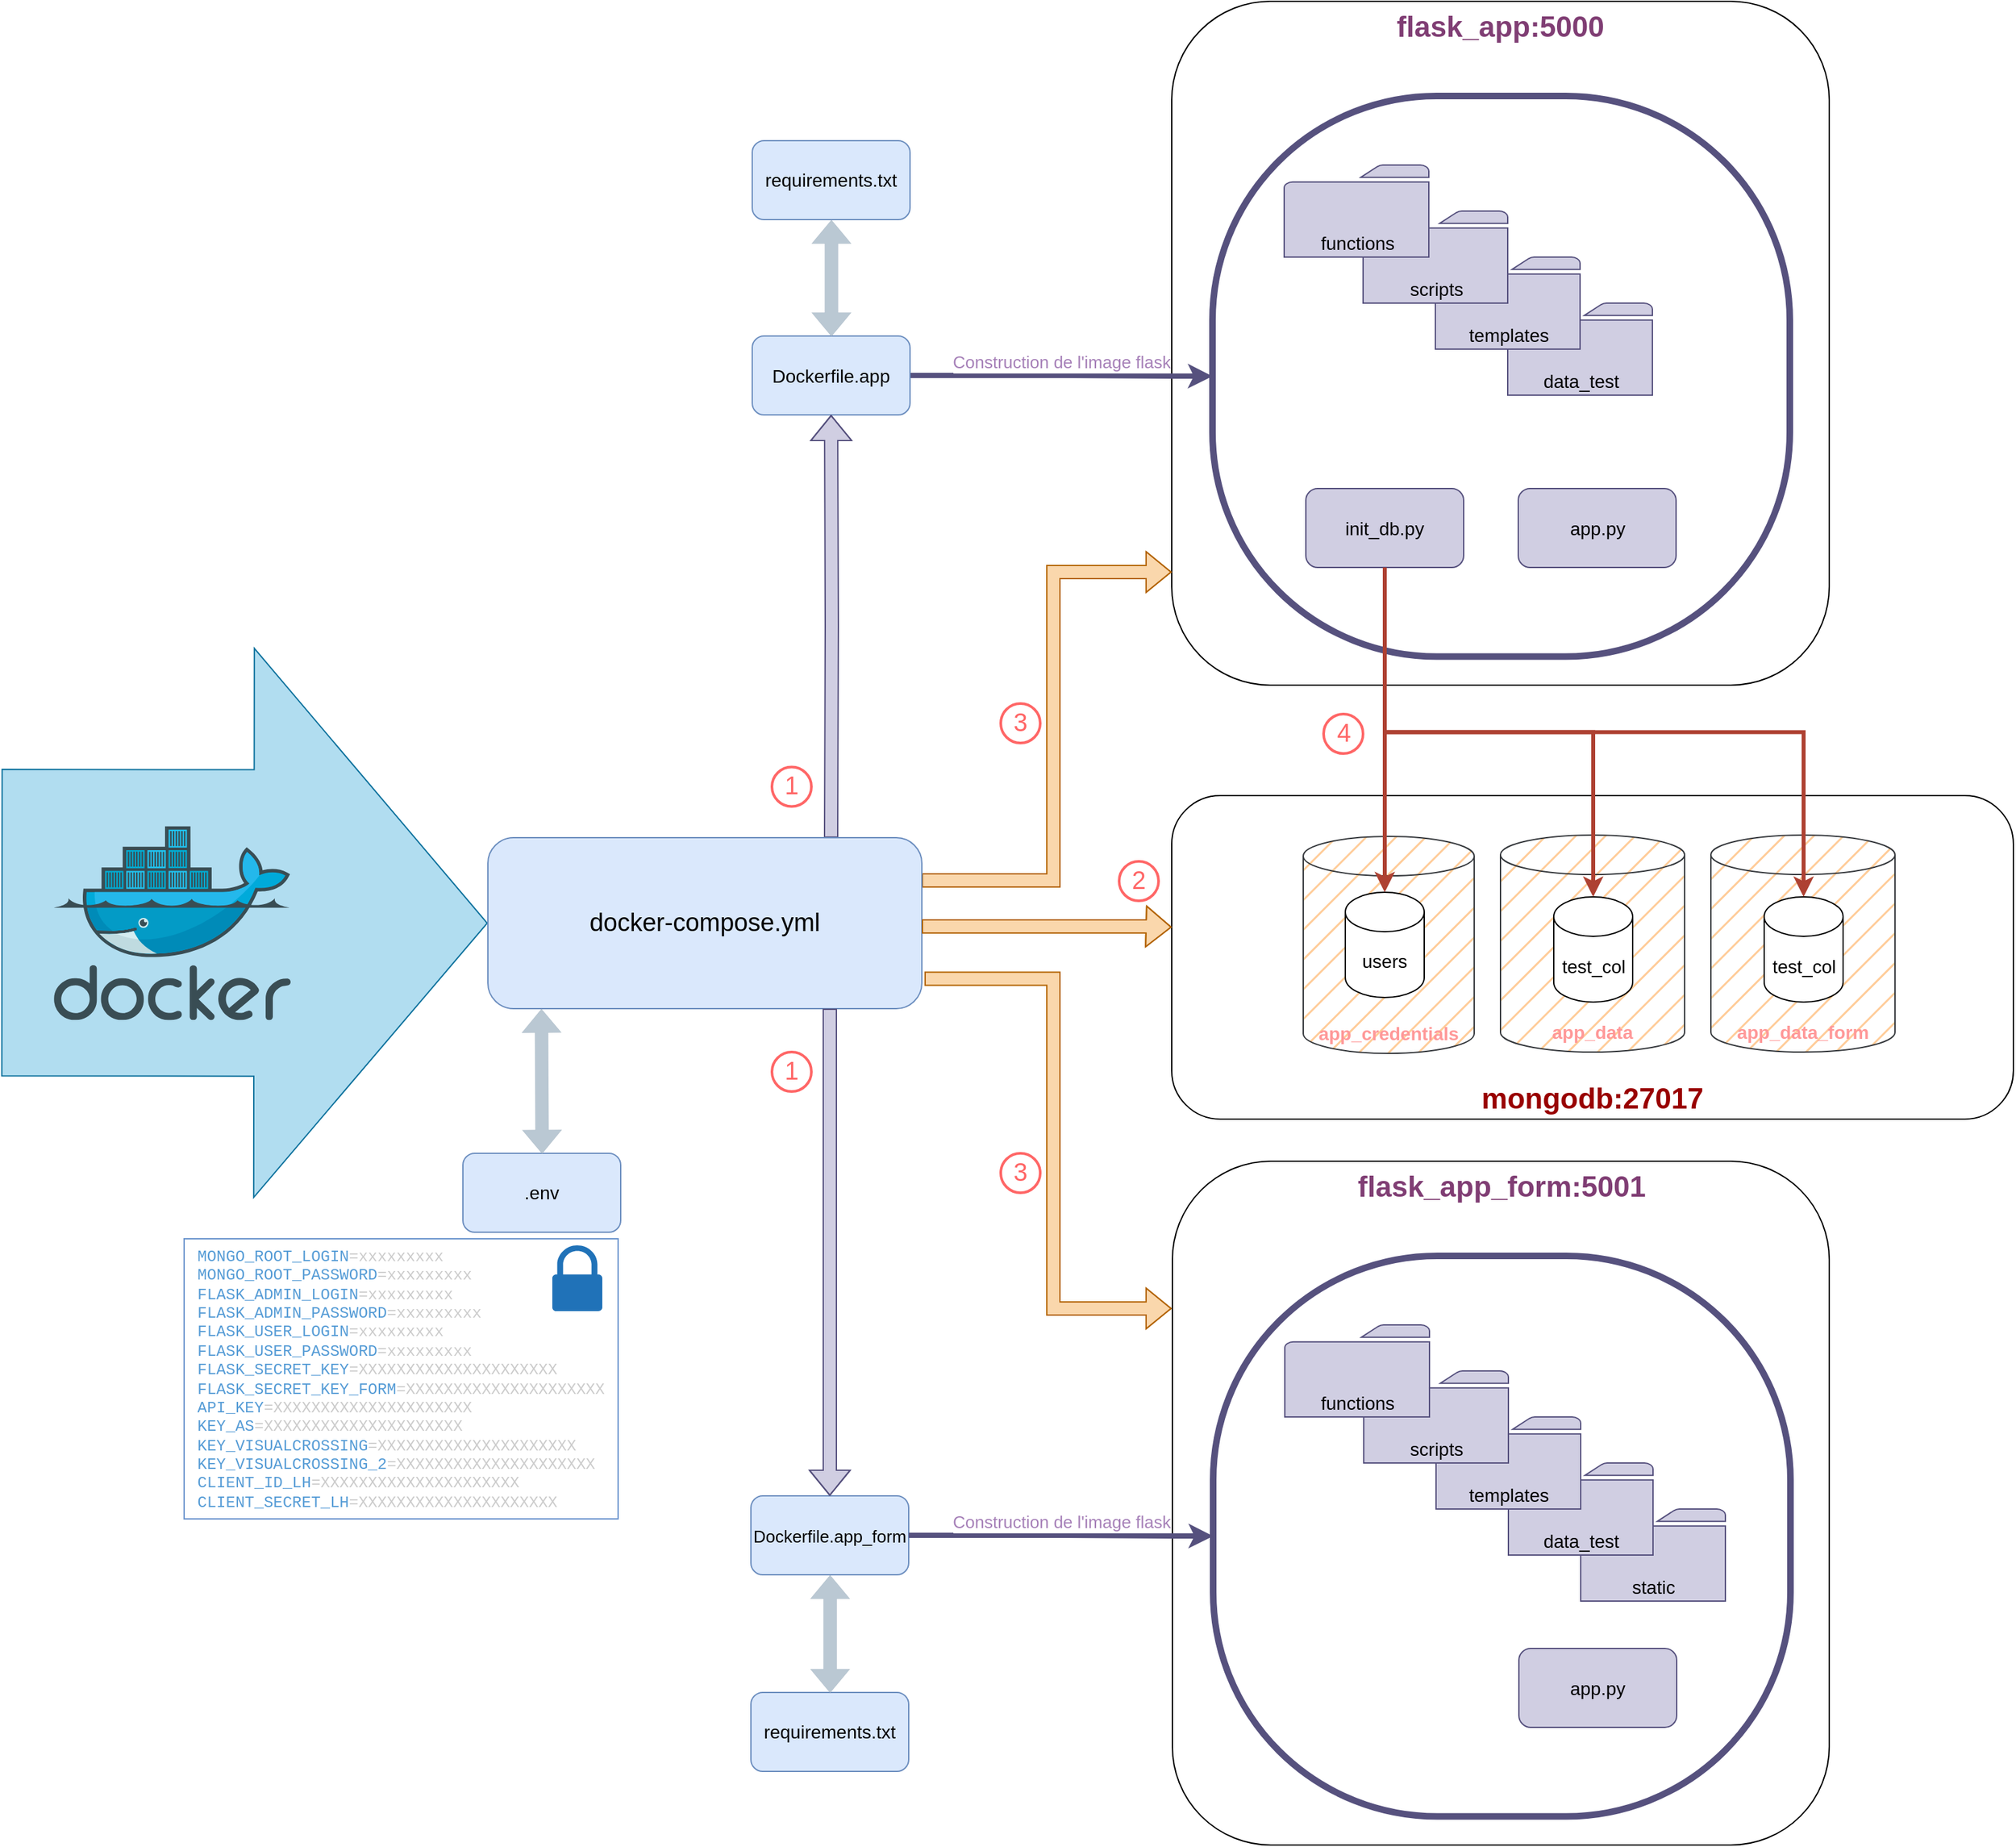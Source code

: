 <mxfile version="24.8.3">
  <diagram id="_Zeu2Und_BIN9iEwyCzT" name="Page-1">
    <mxGraphModel dx="1025" dy="2745" grid="1" gridSize="10" guides="1" tooltips="1" connect="1" arrows="1" fold="1" page="1" pageScale="1" pageWidth="1600" pageHeight="1200" math="0" shadow="0">
      <root>
        <mxCell id="0" />
        <mxCell id="1" parent="0" />
        <mxCell id="UZDIXkim0CPDH5q4cRDU-2" value="&lt;b&gt;&lt;font color=&quot;#990000&quot; style=&quot;font-size: 22px;&quot;&gt;mongodb:27017&lt;/font&gt;&lt;/b&gt;" style="rounded=1;whiteSpace=wrap;html=1;verticalAlign=bottom;" vertex="1" parent="1">
          <mxGeometry x="2500" y="384" width="640" height="246" as="geometry" />
        </mxCell>
        <mxCell id="UZDIXkim0CPDH5q4cRDU-3" value="&lt;b style=&quot;font-size: 14px;&quot;&gt;&lt;font color=&quot;#ff9999&quot; style=&quot;font-size: 14px;&quot;&gt;app_data&lt;/font&gt;&lt;/b&gt;" style="shape=cylinder3;whiteSpace=wrap;html=1;boundedLbl=1;backgroundOutline=1;size=15;verticalAlign=bottom;fillColor=#ffcc99;strokeColor=#36393d;fillStyle=hatch;fontSize=14;" vertex="1" parent="1">
          <mxGeometry x="2750" y="414" width="140" height="165" as="geometry" />
        </mxCell>
        <mxCell id="UZDIXkim0CPDH5q4cRDU-4" value="&lt;b style=&quot;&quot;&gt;&lt;font color=&quot;#803e74&quot; style=&quot;font-size: 22px;&quot;&gt;flask_app:5000&lt;/font&gt;&lt;/b&gt;" style="rounded=1;whiteSpace=wrap;html=1;verticalAlign=top;" vertex="1" parent="1">
          <mxGeometry x="2500" y="-220" width="500" height="520" as="geometry" />
        </mxCell>
        <mxCell id="_a0-ylE22l1Moyt0WqdU-58" value="" style="shape=flexArrow;endArrow=classic;html=1;rounded=0;endWidth=183.478;endSize=58.783;width=233.043;fillColor=#b1ddf0;strokeColor=#10739e;entryX=0;entryY=0.5;entryDx=0;entryDy=0;" parent="1" edge="1">
          <mxGeometry width="50" height="50" relative="1" as="geometry">
            <mxPoint x="1610" y="480.57" as="sourcePoint" />
            <mxPoint x="1980" y="481" as="targetPoint" />
          </mxGeometry>
        </mxCell>
        <mxCell id="_a0-ylE22l1Moyt0WqdU-50" value="" style="rounded=1;whiteSpace=wrap;html=1;glass=0;arcSize=40;fillColor=none;strokeColor=#56517e;strokeWidth=5;" parent="1" vertex="1">
          <mxGeometry x="2531" y="-148" width="439" height="426.25" as="geometry" />
        </mxCell>
        <mxCell id="_a0-ylE22l1Moyt0WqdU-1" value="" style="image;sketch=0;aspect=fixed;html=1;points=[];align=center;fontSize=12;image=img/lib/mscae/Docker.svg;" parent="1" vertex="1">
          <mxGeometry x="1650" y="407.2" width="180" height="147.6" as="geometry" />
        </mxCell>
        <mxCell id="_a0-ylE22l1Moyt0WqdU-3" value="&lt;b style=&quot;font-size: 14px;&quot;&gt;&lt;font color=&quot;#ff9999&quot; style=&quot;font-size: 14px;&quot;&gt;app_credentials&lt;/font&gt;&lt;/b&gt;" style="shape=cylinder3;whiteSpace=wrap;html=1;boundedLbl=1;backgroundOutline=1;size=15;verticalAlign=bottom;fillColor=#ffcc99;strokeColor=#36393d;fillStyle=hatch;fontSize=14;" parent="1" vertex="1">
          <mxGeometry x="2600" y="415" width="130" height="165" as="geometry" />
        </mxCell>
        <mxCell id="_a0-ylE22l1Moyt0WqdU-5" value="users" style="shape=cylinder3;whiteSpace=wrap;html=1;boundedLbl=1;backgroundOutline=1;size=15;fontSize=14;" parent="1" vertex="1">
          <mxGeometry x="2632" y="457.5" width="60" height="80" as="geometry" />
        </mxCell>
        <mxCell id="_a0-ylE22l1Moyt0WqdU-51" value="Construction de l&#39;image flask" style="edgeStyle=orthogonalEdgeStyle;rounded=0;orthogonalLoop=1;jettySize=auto;html=1;entryX=0;entryY=0.5;entryDx=0;entryDy=0;fillColor=#d0cee2;strokeColor=#56517e;strokeWidth=4;verticalAlign=bottom;fontColor=#A680B8;fontSize=13;" parent="1" source="_a0-ylE22l1Moyt0WqdU-12" target="_a0-ylE22l1Moyt0WqdU-50" edge="1">
          <mxGeometry relative="1" as="geometry" />
        </mxCell>
        <mxCell id="_a0-ylE22l1Moyt0WqdU-12" value="Dockerfile.app" style="rounded=1;whiteSpace=wrap;html=1;fillColor=#dae8fc;strokeColor=#6c8ebf;fontSize=14;" parent="1" vertex="1">
          <mxGeometry x="2181" y="34.5" width="120" height="60" as="geometry" />
        </mxCell>
        <mxCell id="_a0-ylE22l1Moyt0WqdU-13" value="init_db.py" style="rounded=1;whiteSpace=wrap;html=1;fillColor=#d0cee2;strokeColor=#56517e;fontSize=14;" parent="1" vertex="1">
          <mxGeometry x="2602" y="150.5" width="120" height="60" as="geometry" />
        </mxCell>
        <mxCell id="_a0-ylE22l1Moyt0WqdU-14" value="app.py" style="rounded=1;whiteSpace=wrap;html=1;fillColor=#d0cee2;strokeColor=#56517e;fontSize=14;" parent="1" vertex="1">
          <mxGeometry x="2763.5" y="150.5" width="120" height="60" as="geometry" />
        </mxCell>
        <mxCell id="_a0-ylE22l1Moyt0WqdU-15" value=".env" style="rounded=1;whiteSpace=wrap;html=1;fillColor=#dae8fc;strokeColor=#6c8ebf;fontSize=14;" parent="1" vertex="1">
          <mxGeometry x="1961" y="656" width="120" height="60" as="geometry" />
        </mxCell>
        <mxCell id="_a0-ylE22l1Moyt0WqdU-16" value="requirements.txt" style="rounded=1;whiteSpace=wrap;html=1;fillColor=#dae8fc;strokeColor=#6c8ebf;fontSize=14;" parent="1" vertex="1">
          <mxGeometry x="2181" y="-114" width="120" height="60" as="geometry" />
        </mxCell>
        <mxCell id="_a0-ylE22l1Moyt0WqdU-19" style="edgeStyle=orthogonalEdgeStyle;rounded=0;orthogonalLoop=1;jettySize=auto;html=1;curved=1;shape=flexArrow;fontSize=14;exitX=1;exitY=0.25;exitDx=0;exitDy=0;fillColor=#fad7ac;strokeColor=#b46504;" parent="1" source="_a0-ylE22l1Moyt0WqdU-17" target="UZDIXkim0CPDH5q4cRDU-4" edge="1">
          <mxGeometry relative="1" as="geometry">
            <Array as="points">
              <mxPoint x="2410" y="449" />
              <mxPoint x="2410" y="214" />
            </Array>
            <mxPoint x="2490" y="291" as="targetPoint" />
          </mxGeometry>
        </mxCell>
        <mxCell id="_a0-ylE22l1Moyt0WqdU-46" style="edgeStyle=orthogonalEdgeStyle;rounded=0;orthogonalLoop=1;jettySize=auto;html=1;entryX=0.5;entryY=1;entryDx=0;entryDy=0;fillColor=#d0cee2;strokeColor=#56517e;strokeWidth=1;shape=flexArrow;" parent="1" target="_a0-ylE22l1Moyt0WqdU-12" edge="1">
          <mxGeometry relative="1" as="geometry">
            <mxPoint x="2241" y="416" as="sourcePoint" />
          </mxGeometry>
        </mxCell>
        <mxCell id="_a0-ylE22l1Moyt0WqdU-17" value="docker-compose.yml" style="rounded=1;whiteSpace=wrap;html=1;fillColor=#dae8fc;strokeColor=#6c8ebf;fontSize=19;" parent="1" vertex="1">
          <mxGeometry x="1980" y="416" width="330" height="130" as="geometry" />
        </mxCell>
        <mxCell id="_a0-ylE22l1Moyt0WqdU-22" style="edgeStyle=orthogonalEdgeStyle;rounded=0;orthogonalLoop=1;jettySize=auto;html=1;entryX=0.5;entryY=0;entryDx=0;entryDy=0;entryPerimeter=0;strokeWidth=3;fillColor=#fad9d5;strokeColor=#ae4132;" parent="1" source="_a0-ylE22l1Moyt0WqdU-13" target="_a0-ylE22l1Moyt0WqdU-5" edge="1">
          <mxGeometry relative="1" as="geometry" />
        </mxCell>
        <mxCell id="_a0-ylE22l1Moyt0WqdU-25" value="&lt;font style=&quot;font-size: 19px;&quot;&gt;2&lt;/font&gt;" style="ellipse;whiteSpace=wrap;html=1;aspect=fixed;fillColor=none;strokeWidth=2;strokeColor=#FF6666;fontColor=#FF6666;fontSize=19;" parent="1" vertex="1">
          <mxGeometry x="2460" y="434" width="30" height="30" as="geometry" />
        </mxCell>
        <mxCell id="_a0-ylE22l1Moyt0WqdU-28" value="&lt;font style=&quot;font-size: 19px;&quot;&gt;3&lt;/font&gt;" style="ellipse;whiteSpace=wrap;html=1;aspect=fixed;fillColor=none;strokeWidth=2;strokeColor=#FF6666;fontColor=#FF6666;fontSize=19;" parent="1" vertex="1">
          <mxGeometry x="2370" y="314" width="30" height="30" as="geometry" />
        </mxCell>
        <mxCell id="_a0-ylE22l1Moyt0WqdU-41" value="&lt;font style=&quot;font-size: 14px;&quot;&gt;data_test&lt;/font&gt;" style="sketch=0;pointerEvents=1;shadow=0;dashed=0;html=1;strokeColor=#56517e;labelPosition=center;verticalLabelPosition=middle;verticalAlign=bottom;outlineConnect=0;align=center;shape=mxgraph.office.concepts.folder;fillColor=#d0cee2;fontSize=15;" parent="1" vertex="1">
          <mxGeometry x="2755.5" y="9.5" width="110" height="70" as="geometry" />
        </mxCell>
        <mxCell id="_a0-ylE22l1Moyt0WqdU-42" value="&lt;span style=&quot;font-size: 14px;&quot;&gt;templates&lt;/span&gt;" style="sketch=0;pointerEvents=1;shadow=0;dashed=0;html=1;strokeColor=#56517e;labelPosition=center;verticalLabelPosition=middle;verticalAlign=bottom;outlineConnect=0;align=center;shape=mxgraph.office.concepts.folder;fillColor=#d0cee2;fontSize=15;" parent="1" vertex="1">
          <mxGeometry x="2700.5" y="-25.5" width="110" height="70" as="geometry" />
        </mxCell>
        <mxCell id="_a0-ylE22l1Moyt0WqdU-43" value="&lt;span style=&quot;font-size: 14px;&quot;&gt;scripts&lt;/span&gt;" style="sketch=0;pointerEvents=1;shadow=0;dashed=0;html=1;strokeColor=#56517e;labelPosition=center;verticalLabelPosition=middle;verticalAlign=bottom;outlineConnect=0;align=center;shape=mxgraph.office.concepts.folder;fillColor=#d0cee2;fontSize=15;" parent="1" vertex="1">
          <mxGeometry x="2645.5" y="-60.5" width="110" height="70" as="geometry" />
        </mxCell>
        <mxCell id="_a0-ylE22l1Moyt0WqdU-44" value="&lt;font style=&quot;font-size: 14px;&quot;&gt;functions&lt;/font&gt;" style="sketch=0;pointerEvents=1;shadow=0;dashed=0;html=1;strokeColor=#56517e;labelPosition=center;verticalLabelPosition=middle;verticalAlign=bottom;outlineConnect=0;align=center;shape=mxgraph.office.concepts.folder;fillColor=#d0cee2;fontSize=15;" parent="1" vertex="1">
          <mxGeometry x="2585.5" y="-95.5" width="110" height="70" as="geometry" />
        </mxCell>
        <mxCell id="_a0-ylE22l1Moyt0WqdU-48" value="" style="endArrow=classic;startArrow=classic;html=1;rounded=0;entryX=0.5;entryY=1;entryDx=0;entryDy=0;exitX=0.5;exitY=0;exitDx=0;exitDy=0;fillColor=#bac8d3;strokeColor=#23445d;strokeWidth=0;shape=flexArrow;" parent="1" source="_a0-ylE22l1Moyt0WqdU-12" target="_a0-ylE22l1Moyt0WqdU-16" edge="1">
          <mxGeometry width="50" height="50" relative="1" as="geometry">
            <mxPoint x="2326" y="43.5" as="sourcePoint" />
            <mxPoint x="2376" y="-6.5" as="targetPoint" />
          </mxGeometry>
        </mxCell>
        <mxCell id="_a0-ylE22l1Moyt0WqdU-52" value="" style="endArrow=classic;startArrow=classic;html=1;rounded=0;entryX=0.75;entryY=1;entryDx=0;entryDy=0;exitX=0.5;exitY=0;exitDx=0;exitDy=0;fillColor=#bac8d3;strokeColor=#23445d;strokeWidth=0;shape=flexArrow;" parent="1" source="_a0-ylE22l1Moyt0WqdU-15" edge="1">
          <mxGeometry width="50" height="50" relative="1" as="geometry">
            <mxPoint x="2053" y="666" as="sourcePoint" />
            <mxPoint x="2020.5" y="546" as="targetPoint" />
          </mxGeometry>
        </mxCell>
        <mxCell id="_a0-ylE22l1Moyt0WqdU-53" value="&lt;font style=&quot;font-size: 19px;&quot;&gt;1&lt;/font&gt;" style="ellipse;whiteSpace=wrap;html=1;aspect=fixed;fillColor=none;strokeWidth=2;strokeColor=#FF6666;fontColor=#FF6666;fontSize=19;" parent="1" vertex="1">
          <mxGeometry x="2196" y="362.25" width="30" height="30" as="geometry" />
        </mxCell>
        <mxCell id="_a0-ylE22l1Moyt0WqdU-56" value="&lt;font style=&quot;font-size: 19px;&quot;&gt;4&lt;/font&gt;" style="ellipse;whiteSpace=wrap;html=1;aspect=fixed;fillColor=none;strokeWidth=2;strokeColor=#FF6666;fontColor=#FF6666;fontSize=19;" parent="1" vertex="1">
          <mxGeometry x="2615.5" y="322" width="30" height="30" as="geometry" />
        </mxCell>
        <mxCell id="_a0-ylE22l1Moyt0WqdU-66" value="&lt;div style=&quot;color: rgb(204, 204, 204); font-family: Consolas, &amp;quot;Courier New&amp;quot;, monospace; text-align: left; white-space: pre;&quot;&gt;&lt;font style=&quot;font-size: 12px;&quot;&gt;&lt;span style=&quot;color: rgb(86, 156, 214);&quot;&gt;MONGO_ROOT_LOGIN&lt;/span&gt;=xxxxxxxxx&lt;/font&gt;&lt;/div&gt;&lt;div style=&quot;color: rgb(204, 204, 204); font-family: Consolas, &amp;quot;Courier New&amp;quot;, monospace; text-align: left; white-space: pre;&quot;&gt;&lt;font style=&quot;font-size: 12px;&quot;&gt;&lt;span style=&quot;color: rgb(86, 156, 214);&quot;&gt;MONGO_ROOT_PASSWORD&lt;/span&gt;=&lt;/font&gt;&lt;span style=&quot;background-color: initial;&quot;&gt;xxxxxxxxx&lt;/span&gt;&lt;/div&gt;&lt;div style=&quot;color: rgb(204, 204, 204); font-family: Consolas, &amp;quot;Courier New&amp;quot;, monospace; text-align: left; white-space: pre;&quot;&gt;&lt;font style=&quot;font-size: 12px;&quot;&gt;&lt;span style=&quot;color: rgb(86, 156, 214);&quot;&gt;FLASK_ADMIN_LOGIN&lt;/span&gt;=&lt;/font&gt;&lt;span style=&quot;background-color: initial;&quot;&gt;xxxxxxxxx&lt;/span&gt;&lt;/div&gt;&lt;div style=&quot;color: rgb(204, 204, 204); font-family: Consolas, &amp;quot;Courier New&amp;quot;, monospace; text-align: left; white-space: pre;&quot;&gt;&lt;font style=&quot;font-size: 12px;&quot;&gt;&lt;span style=&quot;color: rgb(86, 156, 214);&quot;&gt;FLASK_ADMIN_PASSWORD&lt;/span&gt;=&lt;/font&gt;&lt;span style=&quot;background-color: initial;&quot;&gt;xxxxxxxxx&lt;/span&gt;&lt;/div&gt;&lt;div style=&quot;color: rgb(204, 204, 204); font-family: Consolas, &amp;quot;Courier New&amp;quot;, monospace; text-align: left; white-space: pre;&quot;&gt;&lt;font style=&quot;font-size: 12px;&quot;&gt;&lt;span style=&quot;color: rgb(86, 156, 214);&quot;&gt;FLASK_USER_LOGIN&lt;/span&gt;=&lt;/font&gt;&lt;span style=&quot;background-color: initial;&quot;&gt;xxxxxxxxx&lt;/span&gt;&lt;/div&gt;&lt;div style=&quot;color: rgb(204, 204, 204); font-family: Consolas, &amp;quot;Courier New&amp;quot;, monospace; text-align: left; white-space: pre;&quot;&gt;&lt;font style=&quot;background-color: initial; text-align: center;&quot;&gt;&lt;span style=&quot;color: rgb(86, 156, 214);&quot;&gt;FLASK_USER_PASSWORD&lt;/span&gt;=&lt;/font&gt;&lt;span style=&quot;background-color: initial; text-align: center;&quot;&gt;xxxxxxxxx&lt;/span&gt;&lt;/div&gt;&lt;div style=&quot;color: rgb(204, 204, 204); font-family: Consolas, &amp;quot;Courier New&amp;quot;, monospace; white-space: pre;&quot;&gt;&lt;div style=&quot;text-align: left;&quot;&gt;&lt;font style=&quot;font-size: 12px;&quot;&gt;&lt;span style=&quot;color: rgb(86, 156, 214);&quot;&gt;FLASK_SECRET_KEY&lt;/span&gt;=&lt;/font&gt;&lt;span style=&quot;background-color: initial;&quot;&gt;XXXXXXXXXXXXXXXXXXXXX&lt;/span&gt;&lt;/div&gt;&lt;div style=&quot;text-align: left;&quot;&gt;&lt;font style=&quot;font-size: 12px;&quot;&gt;&lt;span style=&quot;color: rgb(86, 156, 214);&quot;&gt;FLASK_SECRET_KEY_FORM&lt;/span&gt;=&lt;/font&gt;&lt;span style=&quot;background-color: initial;&quot;&gt;XXXXXXXXXXXXXXXXXXXXX&lt;/span&gt;&lt;/div&gt;&lt;div style=&quot;text-align: left;&quot;&gt;&lt;font style=&quot;font-size: 12px;&quot;&gt;&lt;span style=&quot;color: rgb(86, 156, 214);&quot;&gt;API_KEY&lt;/span&gt;=&lt;/font&gt;&lt;span style=&quot;background-color: initial;&quot;&gt;XXXXXXXXXXXXXXXXXXXXX&lt;/span&gt;&lt;/div&gt;&lt;span style=&quot;background-color: initial;&quot;&gt;&lt;font style=&quot;font-size: 12px;&quot;&gt;&lt;/font&gt;&lt;/span&gt;&lt;/div&gt;&lt;div style=&quot;color: rgb(204, 204, 204); font-family: Consolas, &amp;quot;Courier New&amp;quot;, monospace; text-align: left; white-space: pre;&quot;&gt;&lt;font style=&quot;font-size: 12px;&quot;&gt;&lt;span style=&quot;color: rgb(86, 156, 214);&quot;&gt;KEY_AS&lt;/span&gt;=XXXXXXXXXXXXXXXXXXXXX&lt;/font&gt;&lt;/div&gt;&lt;div style=&quot;color: rgb(204, 204, 204); font-family: Consolas, &amp;quot;Courier New&amp;quot;, monospace; text-align: left; white-space: pre;&quot;&gt;&lt;font style=&quot;font-size: 12px;&quot;&gt;&lt;span style=&quot;color: rgb(86, 156, 214);&quot;&gt;KEY_VISUALCROSSING&lt;/span&gt;=&lt;/font&gt;&lt;span style=&quot;background-color: initial;&quot;&gt;XXXXXXXXXXXXXXXXXXXXX&lt;/span&gt;&lt;/div&gt;&lt;div style=&quot;color: rgb(204, 204, 204); font-family: Consolas, &amp;quot;Courier New&amp;quot;, monospace; text-align: left; white-space: pre;&quot;&gt;&lt;font style=&quot;font-size: 12px;&quot;&gt;&lt;span style=&quot;color: rgb(86, 156, 214);&quot;&gt;KEY_VISUALCROSSING_2&lt;/span&gt;=&lt;/font&gt;&lt;span style=&quot;background-color: initial;&quot;&gt;XXXXXXXXXXXXXXXXXXXXX&lt;/span&gt;&lt;/div&gt;&lt;div style=&quot;color: rgb(204, 204, 204); font-family: Consolas, &amp;quot;Courier New&amp;quot;, monospace; text-align: left; white-space: pre;&quot;&gt;&lt;font style=&quot;font-size: 12px;&quot;&gt;&lt;span style=&quot;color: rgb(86, 156, 214);&quot;&gt;CLIENT_ID_LH&lt;/span&gt;=&lt;/font&gt;&lt;span style=&quot;background-color: initial;&quot;&gt;XXXXXXXXXXXXXXXXXXXXX&lt;/span&gt;&lt;/div&gt;&lt;div style=&quot;color: rgb(204, 204, 204); font-family: Consolas, &amp;quot;Courier New&amp;quot;, monospace; text-align: left; white-space: pre;&quot;&gt;&lt;font style=&quot;font-size: 12px;&quot;&gt;&lt;span style=&quot;color: rgb(86, 156, 214);&quot;&gt;CLIENT_SECRET_LH&lt;/span&gt;=&lt;/font&gt;&lt;span style=&quot;background-color: initial;&quot;&gt;XXXXXXXXXXXXXXXXXXXXX&lt;/span&gt;&lt;/div&gt;" style="rounded=0;whiteSpace=wrap;html=1;strokeColor=#6c95ce;" parent="1" vertex="1">
          <mxGeometry x="1749" y="721" width="330" height="213" as="geometry" />
        </mxCell>
        <mxCell id="_a0-ylE22l1Moyt0WqdU-68" value="" style="sketch=0;pointerEvents=1;shadow=0;dashed=0;html=1;strokeColor=none;labelPosition=center;verticalLabelPosition=bottom;verticalAlign=top;outlineConnect=0;align=center;shape=mxgraph.office.security.lock_protected;fillColor=#2072B8;" parent="1" vertex="1">
          <mxGeometry x="2029" y="726" width="38" height="50" as="geometry" />
        </mxCell>
        <mxCell id="UZDIXkim0CPDH5q4cRDU-1" value="test_col" style="shape=cylinder3;whiteSpace=wrap;html=1;boundedLbl=1;backgroundOutline=1;size=15;fontSize=14;" vertex="1" parent="1">
          <mxGeometry x="2790.5" y="461" width="60" height="80" as="geometry" />
        </mxCell>
        <mxCell id="UZDIXkim0CPDH5q4cRDU-6" value="&lt;b style=&quot;&quot;&gt;&lt;font color=&quot;#803e74&quot; style=&quot;font-size: 22px;&quot;&gt;flask_app_form:5001&lt;/font&gt;&lt;/b&gt;" style="rounded=1;whiteSpace=wrap;html=1;verticalAlign=top;" vertex="1" parent="1">
          <mxGeometry x="2500.5" y="662" width="499.5" height="520" as="geometry" />
        </mxCell>
        <mxCell id="UZDIXkim0CPDH5q4cRDU-7" value="" style="rounded=1;whiteSpace=wrap;html=1;glass=0;arcSize=40;fillColor=none;strokeColor=#56517e;strokeWidth=5;" vertex="1" parent="1">
          <mxGeometry x="2531.5" y="734" width="439" height="426.25" as="geometry" />
        </mxCell>
        <mxCell id="UZDIXkim0CPDH5q4cRDU-9" value="app.py" style="rounded=1;whiteSpace=wrap;html=1;fillColor=#d0cee2;strokeColor=#56517e;fontSize=14;" vertex="1" parent="1">
          <mxGeometry x="2764" y="1032.5" width="120" height="60" as="geometry" />
        </mxCell>
        <mxCell id="UZDIXkim0CPDH5q4cRDU-10" value="&lt;font style=&quot;font-size: 14px;&quot;&gt;static&lt;/font&gt;" style="sketch=0;pointerEvents=1;shadow=0;dashed=0;html=1;strokeColor=#56517e;labelPosition=center;verticalLabelPosition=middle;verticalAlign=bottom;outlineConnect=0;align=center;shape=mxgraph.office.concepts.folder;fillColor=#d0cee2;fontSize=15;" vertex="1" parent="1">
          <mxGeometry x="2811" y="926.5" width="110" height="70" as="geometry" />
        </mxCell>
        <mxCell id="UZDIXkim0CPDH5q4cRDU-11" value="&lt;font style=&quot;font-size: 14px;&quot;&gt;data_test&lt;/font&gt;" style="sketch=0;pointerEvents=1;shadow=0;dashed=0;html=1;strokeColor=#56517e;labelPosition=center;verticalLabelPosition=middle;verticalAlign=bottom;outlineConnect=0;align=center;shape=mxgraph.office.concepts.folder;fillColor=#d0cee2;fontSize=15;" vertex="1" parent="1">
          <mxGeometry x="2756" y="891.5" width="110" height="70" as="geometry" />
        </mxCell>
        <mxCell id="UZDIXkim0CPDH5q4cRDU-12" value="&lt;span style=&quot;font-size: 14px;&quot;&gt;templates&lt;/span&gt;" style="sketch=0;pointerEvents=1;shadow=0;dashed=0;html=1;strokeColor=#56517e;labelPosition=center;verticalLabelPosition=middle;verticalAlign=bottom;outlineConnect=0;align=center;shape=mxgraph.office.concepts.folder;fillColor=#d0cee2;fontSize=15;" vertex="1" parent="1">
          <mxGeometry x="2701" y="856.5" width="110" height="70" as="geometry" />
        </mxCell>
        <mxCell id="UZDIXkim0CPDH5q4cRDU-13" value="&lt;span style=&quot;font-size: 14px;&quot;&gt;scripts&lt;/span&gt;" style="sketch=0;pointerEvents=1;shadow=0;dashed=0;html=1;strokeColor=#56517e;labelPosition=center;verticalLabelPosition=middle;verticalAlign=bottom;outlineConnect=0;align=center;shape=mxgraph.office.concepts.folder;fillColor=#d0cee2;fontSize=15;" vertex="1" parent="1">
          <mxGeometry x="2646" y="821.5" width="110" height="70" as="geometry" />
        </mxCell>
        <mxCell id="UZDIXkim0CPDH5q4cRDU-14" value="&lt;font style=&quot;font-size: 14px;&quot;&gt;functions&lt;/font&gt;" style="sketch=0;pointerEvents=1;shadow=0;dashed=0;html=1;strokeColor=#56517e;labelPosition=center;verticalLabelPosition=middle;verticalAlign=bottom;outlineConnect=0;align=center;shape=mxgraph.office.concepts.folder;fillColor=#d0cee2;fontSize=15;" vertex="1" parent="1">
          <mxGeometry x="2586" y="786.5" width="110" height="70" as="geometry" />
        </mxCell>
        <mxCell id="UZDIXkim0CPDH5q4cRDU-15" value="&lt;font style=&quot;font-size: 13px;&quot;&gt;Dockerfile.app_form&lt;/font&gt;" style="rounded=1;whiteSpace=wrap;html=1;fillColor=#dae8fc;strokeColor=#6c8ebf;fontSize=14;" vertex="1" parent="1">
          <mxGeometry x="2180" y="916.5" width="120" height="60" as="geometry" />
        </mxCell>
        <mxCell id="UZDIXkim0CPDH5q4cRDU-16" value="requirements.txt" style="rounded=1;whiteSpace=wrap;html=1;fillColor=#dae8fc;strokeColor=#6c8ebf;fontSize=14;" vertex="1" parent="1">
          <mxGeometry x="2180" y="1066" width="120" height="60" as="geometry" />
        </mxCell>
        <mxCell id="UZDIXkim0CPDH5q4cRDU-17" value="" style="endArrow=classic;startArrow=classic;html=1;rounded=0;entryX=0.5;entryY=1;entryDx=0;entryDy=0;exitX=0.5;exitY=0;exitDx=0;exitDy=0;fillColor=#bac8d3;strokeColor=#23445d;strokeWidth=0;shape=flexArrow;" edge="1" parent="1" source="UZDIXkim0CPDH5q4cRDU-16" target="UZDIXkim0CPDH5q4cRDU-15">
          <mxGeometry width="50" height="50" relative="1" as="geometry">
            <mxPoint x="2240.29" y="1065.5" as="sourcePoint" />
            <mxPoint x="2240.29" y="976.5" as="targetPoint" />
          </mxGeometry>
        </mxCell>
        <mxCell id="UZDIXkim0CPDH5q4cRDU-18" style="edgeStyle=orthogonalEdgeStyle;rounded=0;orthogonalLoop=1;jettySize=auto;html=1;fillColor=#d0cee2;strokeColor=#56517e;strokeWidth=1;shape=flexArrow;exitX=0.5;exitY=0;exitDx=0;exitDy=0;startArrow=block;endArrow=none;endFill=0;" edge="1" parent="1" source="UZDIXkim0CPDH5q4cRDU-15">
          <mxGeometry relative="1" as="geometry">
            <mxPoint x="2240" y="874" as="sourcePoint" />
            <mxPoint x="2240" y="546" as="targetPoint" />
          </mxGeometry>
        </mxCell>
        <mxCell id="UZDIXkim0CPDH5q4cRDU-19" value="Construction de l&#39;image flask" style="edgeStyle=orthogonalEdgeStyle;rounded=0;orthogonalLoop=1;jettySize=auto;html=1;entryX=0;entryY=0.5;entryDx=0;entryDy=0;fillColor=#d0cee2;strokeColor=#56517e;strokeWidth=4;verticalAlign=bottom;fontColor=#A680B8;fontSize=13;exitX=1;exitY=0.5;exitDx=0;exitDy=0;" edge="1" parent="1" source="UZDIXkim0CPDH5q4cRDU-15" target="UZDIXkim0CPDH5q4cRDU-7">
          <mxGeometry relative="1" as="geometry">
            <mxPoint x="2300" y="895.39" as="sourcePoint" />
            <mxPoint x="2530" y="895.39" as="targetPoint" />
          </mxGeometry>
        </mxCell>
        <mxCell id="UZDIXkim0CPDH5q4cRDU-20" style="edgeStyle=orthogonalEdgeStyle;rounded=0;orthogonalLoop=1;jettySize=auto;html=1;curved=1;shape=flexArrow;fontSize=14;exitX=1;exitY=0.75;exitDx=0;exitDy=0;fillColor=#fad7ac;strokeColor=#b46504;" edge="1" parent="1">
          <mxGeometry relative="1" as="geometry">
            <Array as="points">
              <mxPoint x="2481" y="484" />
            </Array>
            <mxPoint x="2310" y="483.5" as="sourcePoint" />
            <mxPoint x="2500" y="484" as="targetPoint" />
          </mxGeometry>
        </mxCell>
        <mxCell id="UZDIXkim0CPDH5q4cRDU-21" style="edgeStyle=orthogonalEdgeStyle;rounded=0;orthogonalLoop=1;jettySize=auto;html=1;strokeWidth=3;fillColor=#fad9d5;strokeColor=#ae4132;exitX=0.5;exitY=1;exitDx=0;exitDy=0;entryX=0.5;entryY=0;entryDx=0;entryDy=0;entryPerimeter=0;" edge="1" parent="1" source="_a0-ylE22l1Moyt0WqdU-13" target="UZDIXkim0CPDH5q4cRDU-1">
          <mxGeometry relative="1" as="geometry">
            <mxPoint x="2672" y="221" as="sourcePoint" />
            <mxPoint x="2820" y="354" as="targetPoint" />
          </mxGeometry>
        </mxCell>
        <mxCell id="UZDIXkim0CPDH5q4cRDU-22" value="&lt;b style=&quot;font-size: 14px;&quot;&gt;&lt;font color=&quot;#ff9999&quot; style=&quot;font-size: 14px;&quot;&gt;app_data_form&lt;/font&gt;&lt;/b&gt;" style="shape=cylinder3;whiteSpace=wrap;html=1;boundedLbl=1;backgroundOutline=1;size=15;verticalAlign=bottom;fillColor=#ffcc99;strokeColor=#36393d;fillStyle=hatch;fontSize=14;" vertex="1" parent="1">
          <mxGeometry x="2910" y="414" width="140" height="165" as="geometry" />
        </mxCell>
        <mxCell id="UZDIXkim0CPDH5q4cRDU-23" value="test_col" style="shape=cylinder3;whiteSpace=wrap;html=1;boundedLbl=1;backgroundOutline=1;size=15;fontSize=14;" vertex="1" parent="1">
          <mxGeometry x="2950.5" y="461" width="60" height="80" as="geometry" />
        </mxCell>
        <mxCell id="UZDIXkim0CPDH5q4cRDU-25" style="edgeStyle=orthogonalEdgeStyle;rounded=0;orthogonalLoop=1;jettySize=auto;html=1;strokeWidth=3;fillColor=#fad9d5;strokeColor=#ae4132;exitX=0.5;exitY=1;exitDx=0;exitDy=0;entryX=0.5;entryY=0;entryDx=0;entryDy=0;entryPerimeter=0;" edge="1" parent="1" source="_a0-ylE22l1Moyt0WqdU-13" target="UZDIXkim0CPDH5q4cRDU-23">
          <mxGeometry relative="1" as="geometry">
            <mxPoint x="2672" y="221" as="sourcePoint" />
            <mxPoint x="2831" y="471" as="targetPoint" />
          </mxGeometry>
        </mxCell>
        <mxCell id="UZDIXkim0CPDH5q4cRDU-34" style="edgeStyle=orthogonalEdgeStyle;rounded=0;orthogonalLoop=1;jettySize=auto;html=1;curved=1;shape=flexArrow;fontSize=14;fillColor=#fad7ac;strokeColor=#b46504;exitX=1.006;exitY=0.825;exitDx=0;exitDy=0;exitPerimeter=0;" edge="1" parent="1" source="_a0-ylE22l1Moyt0WqdU-17">
          <mxGeometry relative="1" as="geometry">
            <Array as="points">
              <mxPoint x="2410" y="523" />
              <mxPoint x="2410" y="774" />
            </Array>
            <mxPoint x="2340" y="524" as="sourcePoint" />
            <mxPoint x="2500" y="774" as="targetPoint" />
          </mxGeometry>
        </mxCell>
        <mxCell id="UZDIXkim0CPDH5q4cRDU-35" value="&lt;font style=&quot;font-size: 19px;&quot;&gt;3&lt;/font&gt;" style="ellipse;whiteSpace=wrap;html=1;aspect=fixed;fillColor=none;strokeWidth=2;strokeColor=#FF6666;fontColor=#FF6666;fontSize=19;" vertex="1" parent="1">
          <mxGeometry x="2370" y="656" width="30" height="30" as="geometry" />
        </mxCell>
        <mxCell id="UZDIXkim0CPDH5q4cRDU-36" value="&lt;font style=&quot;font-size: 19px;&quot;&gt;1&lt;/font&gt;" style="ellipse;whiteSpace=wrap;html=1;aspect=fixed;fillColor=none;strokeWidth=2;strokeColor=#FF6666;fontColor=#FF6666;fontSize=19;" vertex="1" parent="1">
          <mxGeometry x="2196" y="579" width="30" height="30" as="geometry" />
        </mxCell>
      </root>
    </mxGraphModel>
  </diagram>
</mxfile>
